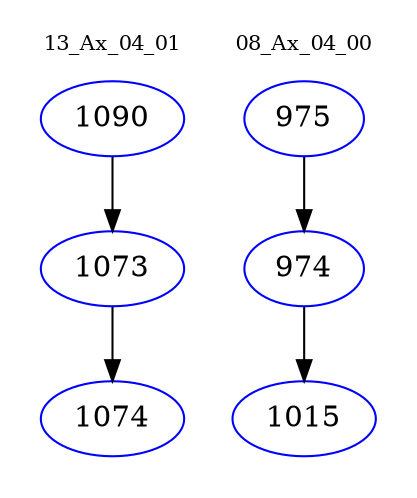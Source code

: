digraph{
subgraph cluster_0 {
color = white
label = "13_Ax_04_01";
fontsize=10;
T0_1090 [label="1090", color="blue"]
T0_1090 -> T0_1073 [color="black"]
T0_1073 [label="1073", color="blue"]
T0_1073 -> T0_1074 [color="black"]
T0_1074 [label="1074", color="blue"]
}
subgraph cluster_1 {
color = white
label = "08_Ax_04_00";
fontsize=10;
T1_975 [label="975", color="blue"]
T1_975 -> T1_974 [color="black"]
T1_974 [label="974", color="blue"]
T1_974 -> T1_1015 [color="black"]
T1_1015 [label="1015", color="blue"]
}
}
